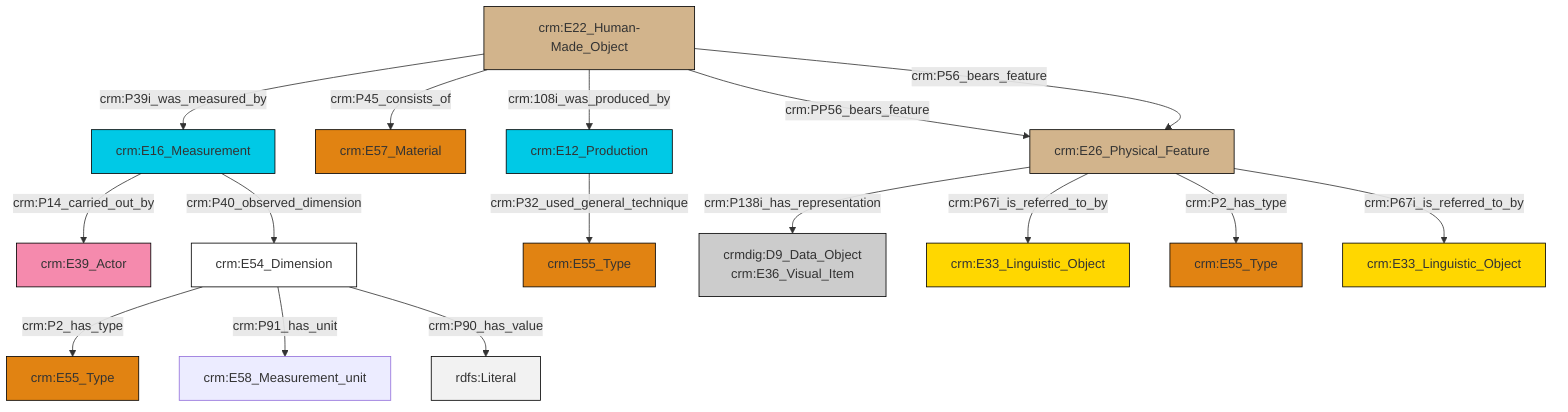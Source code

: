 graph TD
classDef Literal fill:#f2f2f2,stroke:#000000;
classDef CRM_Entity fill:#FFFFFF,stroke:#000000;
classDef Temporal_Entity fill:#00C9E6, stroke:#000000;
classDef Type fill:#E18312, stroke:#000000;
classDef Time-Span fill:#2C9C91, stroke:#000000;
classDef Appellation fill:#FFEB7F, stroke:#000000;
classDef Place fill:#008836, stroke:#000000;
classDef Persistent_Item fill:#B266B2, stroke:#000000;
classDef Conceptual_Object fill:#FFD700, stroke:#000000;
classDef Physical_Thing fill:#D2B48C, stroke:#000000;
classDef Actor fill:#f58aad, stroke:#000000;
classDef PC_Classes fill:#4ce600, stroke:#000000;
classDef Multi fill:#cccccc,stroke:#000000;

0["crm:E54_Dimension"]:::CRM_Entity -->|crm:P2_has_type| 1["crm:E55_Type"]:::Type
2["crm:E22_Human-Made_Object"]:::Physical_Thing -->|crm:P39i_was_measured_by| 3["crm:E16_Measurement"]:::Temporal_Entity
3["crm:E16_Measurement"]:::Temporal_Entity -->|crm:P14_carried_out_by| 10["crm:E39_Actor"]:::Actor
14["crm:E12_Production"]:::Temporal_Entity -->|crm:P32_used_general_technique| 8["crm:E55_Type"]:::Type
2["crm:E22_Human-Made_Object"]:::Physical_Thing -->|crm:P45_consists_of| 18["crm:E57_Material"]:::Type
2["crm:E22_Human-Made_Object"]:::Physical_Thing -->|crm:108i_was_produced_by| 14["crm:E12_Production"]:::Temporal_Entity
0["crm:E54_Dimension"]:::CRM_Entity -->|crm:P91_has_unit| 19["crm:E58_Measurement_unit"]:::Default
2["crm:E22_Human-Made_Object"]:::Physical_Thing -->|crm:PP56_bears_feature| 21["crm:E26_Physical_Feature"]:::Physical_Thing
21["crm:E26_Physical_Feature"]:::Physical_Thing -->|crm:P138i_has_representation| 4["crmdig:D9_Data_Object<br>crm:E36_Visual_Item"]:::Multi
21["crm:E26_Physical_Feature"]:::Physical_Thing -->|crm:P67i_is_referred_to_by| 12["crm:E33_Linguistic_Object"]:::Conceptual_Object
3["crm:E16_Measurement"]:::Temporal_Entity -->|crm:P40_observed_dimension| 0["crm:E54_Dimension"]:::CRM_Entity
0["crm:E54_Dimension"]:::CRM_Entity -->|crm:P90_has_value| 25[rdfs:Literal]:::Literal
21["crm:E26_Physical_Feature"]:::Physical_Thing -->|crm:P2_has_type| 15["crm:E55_Type"]:::Type
2["crm:E22_Human-Made_Object"]:::Physical_Thing -->|crm:P56_bears_feature| 21["crm:E26_Physical_Feature"]:::Physical_Thing
21["crm:E26_Physical_Feature"]:::Physical_Thing -->|crm:P67i_is_referred_to_by| 6["crm:E33_Linguistic_Object"]:::Conceptual_Object